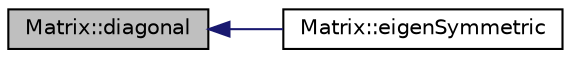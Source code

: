 digraph "Matrix::diagonal"
{
  bgcolor="transparent";
  edge [fontname="Helvetica",fontsize="10",labelfontname="Helvetica",labelfontsize="10"];
  node [fontname="Helvetica",fontsize="10",shape=record];
  rankdir="LR";
  Node57 [label="Matrix::diagonal",height=0.2,width=0.4,color="black", fillcolor="grey75", style="filled", fontcolor="black"];
  Node57 -> Node58 [dir="back",color="midnightblue",fontsize="10",style="solid",fontname="Helvetica"];
  Node58 [label="Matrix::eigenSymmetric",height=0.2,width=0.4,color="black",URL="$classMatrix.html#a849e1dd04769a720c20e9d7120bfa487",tooltip="Calculates the eigenvalues and eigenvectors of a symmetric matrix using the Jacobi eigenvalue algorit..."];
}
